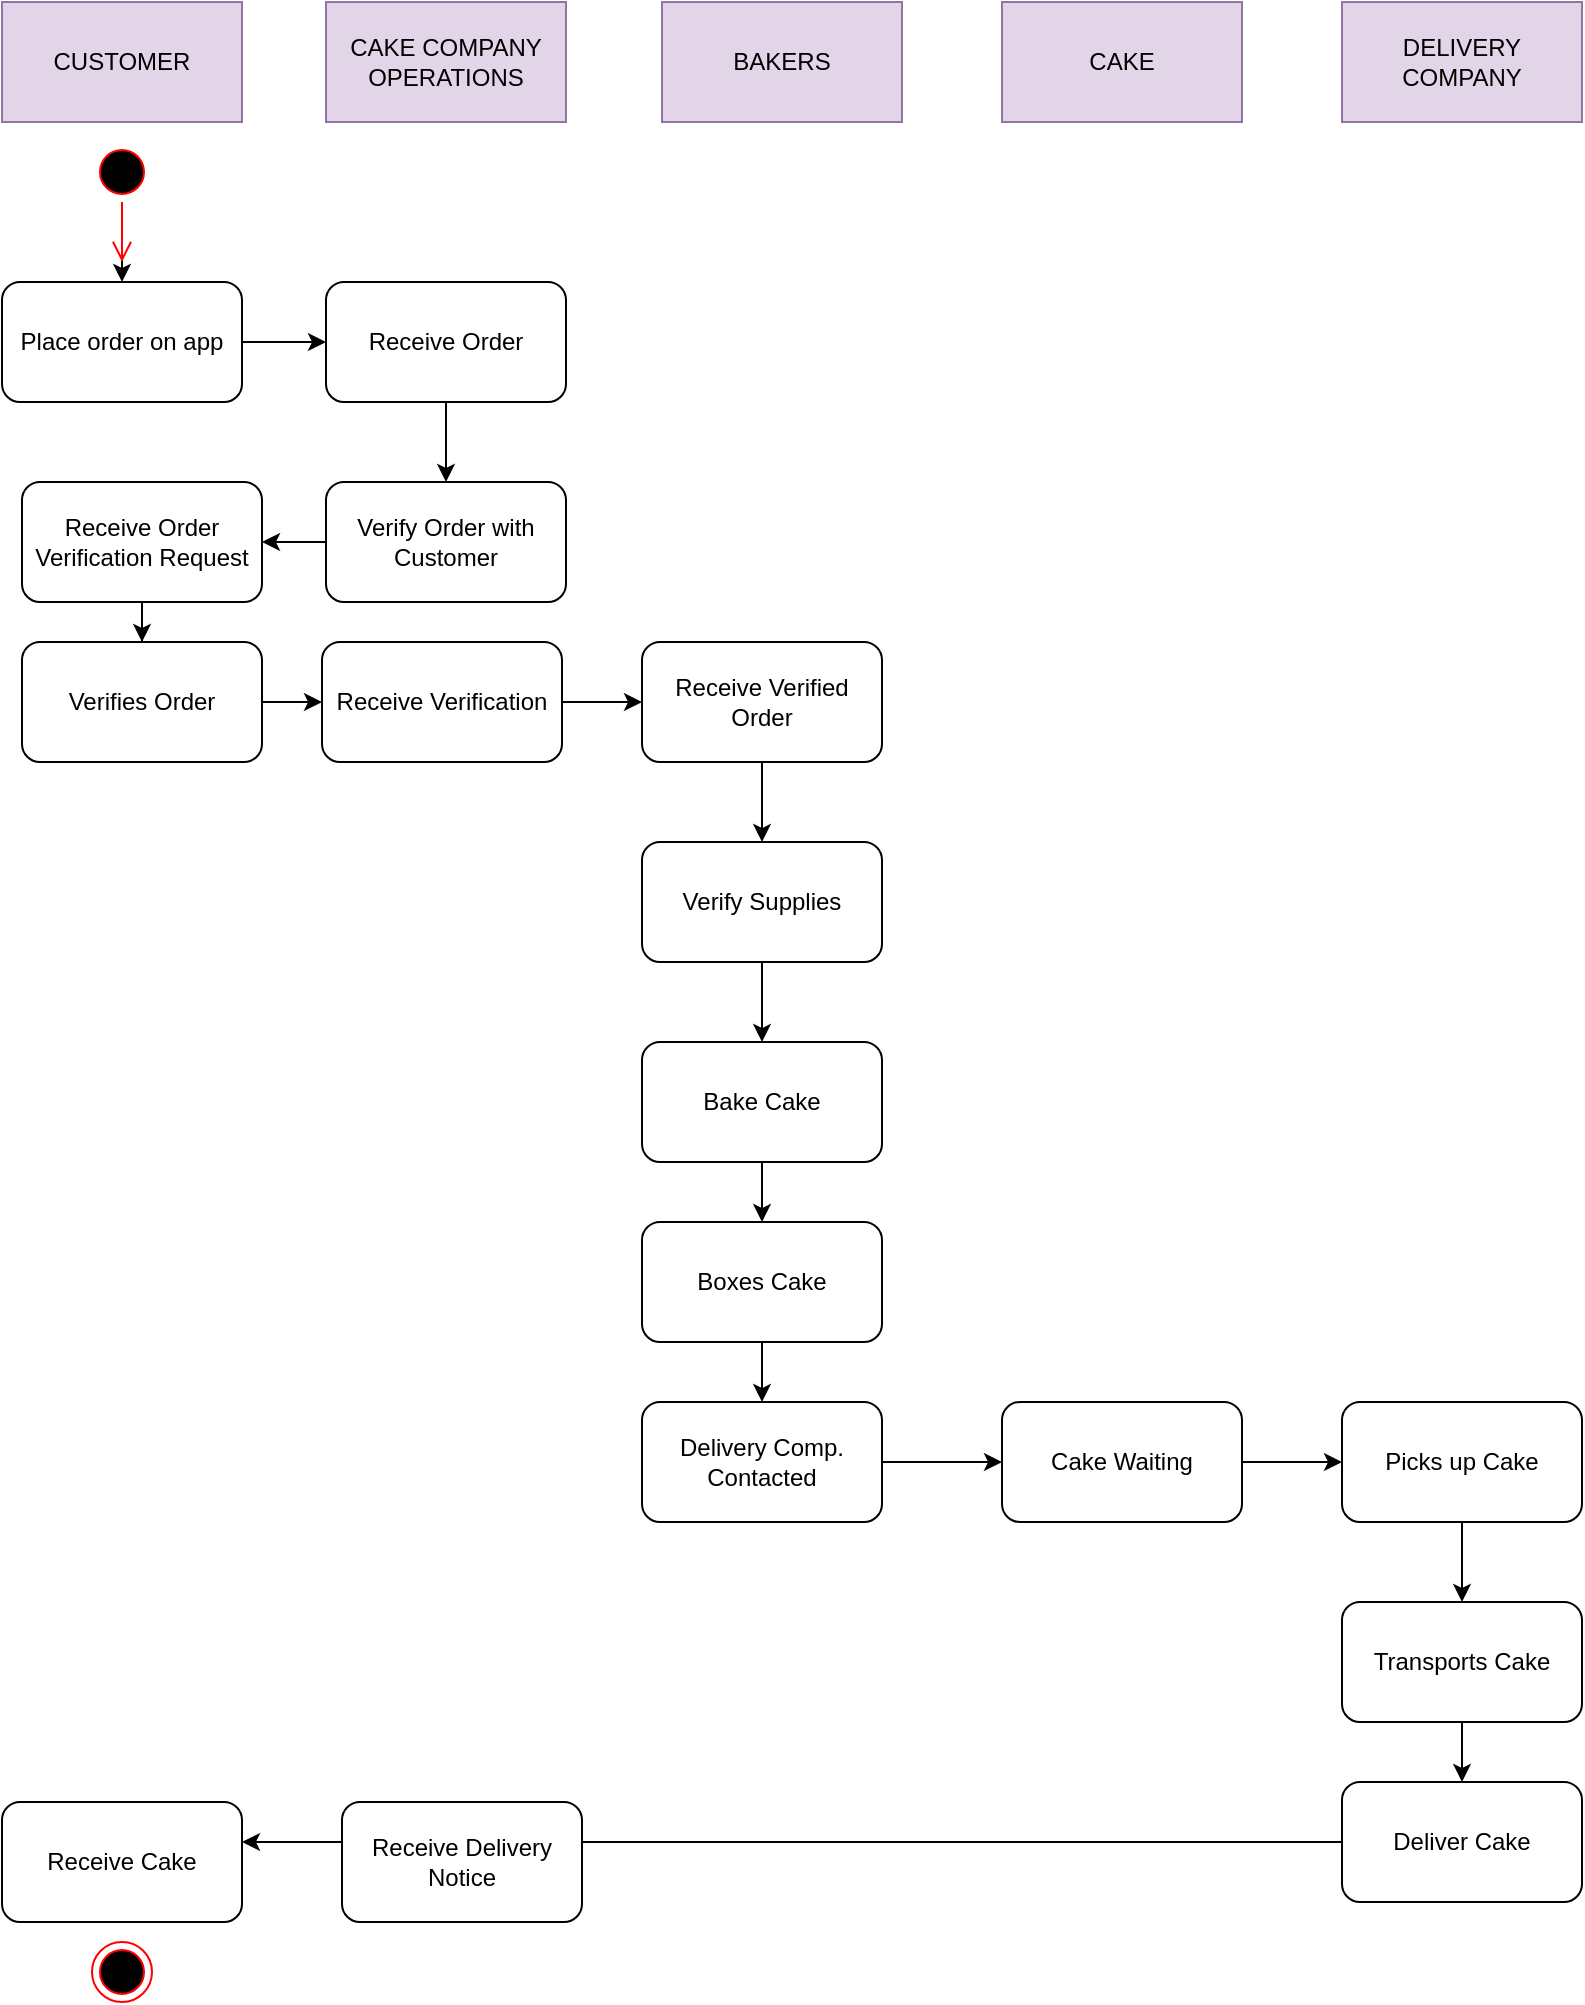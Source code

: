 <mxfile version="16.5.6" type="github">
  <diagram id="iYaZRIAHePzERJaoZHk3" name="Page-1">
    <mxGraphModel dx="1422" dy="684" grid="1" gridSize="10" guides="1" tooltips="1" connect="1" arrows="1" fold="1" page="1" pageScale="1" pageWidth="850" pageHeight="1100" math="0" shadow="0">
      <root>
        <mxCell id="0" />
        <mxCell id="1" parent="0" />
        <mxCell id="kVYlMeQ2x4ugTYPkX56I-1" value="CUSTOMER" style="rounded=0;whiteSpace=wrap;html=1;fillColor=#e1d5e7;strokeColor=#9673a6;" vertex="1" parent="1">
          <mxGeometry x="30" y="60" width="120" height="60" as="geometry" />
        </mxCell>
        <mxCell id="kVYlMeQ2x4ugTYPkX56I-3" value="CAKE COMPANY&lt;br&gt;OPERATIONS" style="rounded=0;whiteSpace=wrap;html=1;fillColor=#e1d5e7;strokeColor=#9673a6;" vertex="1" parent="1">
          <mxGeometry x="192" y="60" width="120" height="60" as="geometry" />
        </mxCell>
        <mxCell id="kVYlMeQ2x4ugTYPkX56I-4" value="BAKERS" style="rounded=0;whiteSpace=wrap;html=1;fillColor=#e1d5e7;strokeColor=#9673a6;" vertex="1" parent="1">
          <mxGeometry x="360" y="60" width="120" height="60" as="geometry" />
        </mxCell>
        <mxCell id="kVYlMeQ2x4ugTYPkX56I-5" value="CAKE" style="rounded=0;whiteSpace=wrap;html=1;fillColor=#e1d5e7;strokeColor=#9673a6;" vertex="1" parent="1">
          <mxGeometry x="530" y="60" width="120" height="60" as="geometry" />
        </mxCell>
        <mxCell id="kVYlMeQ2x4ugTYPkX56I-6" value="DELIVERY&lt;br&gt;COMPANY" style="rounded=0;whiteSpace=wrap;html=1;fillColor=#e1d5e7;strokeColor=#9673a6;" vertex="1" parent="1">
          <mxGeometry x="700" y="60" width="120" height="60" as="geometry" />
        </mxCell>
        <mxCell id="kVYlMeQ2x4ugTYPkX56I-22" value="" style="edgeStyle=orthogonalEdgeStyle;rounded=0;orthogonalLoop=1;jettySize=auto;html=1;" edge="1" parent="1" source="kVYlMeQ2x4ugTYPkX56I-7" target="kVYlMeQ2x4ugTYPkX56I-21">
          <mxGeometry relative="1" as="geometry" />
        </mxCell>
        <mxCell id="kVYlMeQ2x4ugTYPkX56I-7" value="" style="ellipse;html=1;shape=startState;fillColor=#000000;strokeColor=#ff0000;" vertex="1" parent="1">
          <mxGeometry x="75" y="130" width="30" height="30" as="geometry" />
        </mxCell>
        <mxCell id="kVYlMeQ2x4ugTYPkX56I-8" value="" style="edgeStyle=orthogonalEdgeStyle;html=1;verticalAlign=bottom;endArrow=open;endSize=8;strokeColor=#ff0000;rounded=0;" edge="1" source="kVYlMeQ2x4ugTYPkX56I-7" parent="1">
          <mxGeometry relative="1" as="geometry">
            <mxPoint x="90" y="190" as="targetPoint" />
          </mxGeometry>
        </mxCell>
        <mxCell id="kVYlMeQ2x4ugTYPkX56I-24" value="" style="edgeStyle=orthogonalEdgeStyle;rounded=0;orthogonalLoop=1;jettySize=auto;html=1;" edge="1" parent="1" source="kVYlMeQ2x4ugTYPkX56I-21" target="kVYlMeQ2x4ugTYPkX56I-23">
          <mxGeometry relative="1" as="geometry" />
        </mxCell>
        <mxCell id="kVYlMeQ2x4ugTYPkX56I-21" value="Place order on app" style="rounded=1;whiteSpace=wrap;html=1;" vertex="1" parent="1">
          <mxGeometry x="30" y="200" width="120" height="60" as="geometry" />
        </mxCell>
        <mxCell id="kVYlMeQ2x4ugTYPkX56I-26" value="" style="edgeStyle=orthogonalEdgeStyle;rounded=0;orthogonalLoop=1;jettySize=auto;html=1;" edge="1" parent="1" source="kVYlMeQ2x4ugTYPkX56I-23" target="kVYlMeQ2x4ugTYPkX56I-25">
          <mxGeometry relative="1" as="geometry" />
        </mxCell>
        <mxCell id="kVYlMeQ2x4ugTYPkX56I-23" value="Receive Order" style="rounded=1;whiteSpace=wrap;html=1;" vertex="1" parent="1">
          <mxGeometry x="192" y="200" width="120" height="60" as="geometry" />
        </mxCell>
        <mxCell id="kVYlMeQ2x4ugTYPkX56I-54" value="" style="edgeStyle=orthogonalEdgeStyle;rounded=0;orthogonalLoop=1;jettySize=auto;html=1;" edge="1" parent="1" source="kVYlMeQ2x4ugTYPkX56I-25" target="kVYlMeQ2x4ugTYPkX56I-53">
          <mxGeometry relative="1" as="geometry" />
        </mxCell>
        <mxCell id="kVYlMeQ2x4ugTYPkX56I-25" value="&lt;div&gt;Verify Order with&lt;/div&gt;&lt;div&gt;Customer&lt;br&gt;&lt;/div&gt;" style="rounded=1;whiteSpace=wrap;html=1;" vertex="1" parent="1">
          <mxGeometry x="192" y="300" width="120" height="60" as="geometry" />
        </mxCell>
        <mxCell id="kVYlMeQ2x4ugTYPkX56I-30" value="" style="edgeStyle=orthogonalEdgeStyle;rounded=0;orthogonalLoop=1;jettySize=auto;html=1;" edge="1" parent="1" source="kVYlMeQ2x4ugTYPkX56I-27" target="kVYlMeQ2x4ugTYPkX56I-29">
          <mxGeometry relative="1" as="geometry" />
        </mxCell>
        <mxCell id="kVYlMeQ2x4ugTYPkX56I-27" value="&lt;div&gt;Receive Verified&lt;/div&gt;&lt;div&gt;Order&lt;br&gt;&lt;/div&gt;" style="rounded=1;whiteSpace=wrap;html=1;" vertex="1" parent="1">
          <mxGeometry x="350" y="380" width="120" height="60" as="geometry" />
        </mxCell>
        <mxCell id="kVYlMeQ2x4ugTYPkX56I-32" value="" style="edgeStyle=orthogonalEdgeStyle;rounded=0;orthogonalLoop=1;jettySize=auto;html=1;" edge="1" parent="1" source="kVYlMeQ2x4ugTYPkX56I-29" target="kVYlMeQ2x4ugTYPkX56I-31">
          <mxGeometry relative="1" as="geometry" />
        </mxCell>
        <mxCell id="kVYlMeQ2x4ugTYPkX56I-29" value="Verify Supplies" style="rounded=1;whiteSpace=wrap;html=1;" vertex="1" parent="1">
          <mxGeometry x="350" y="480" width="120" height="60" as="geometry" />
        </mxCell>
        <mxCell id="kVYlMeQ2x4ugTYPkX56I-34" value="" style="edgeStyle=orthogonalEdgeStyle;rounded=0;orthogonalLoop=1;jettySize=auto;html=1;" edge="1" parent="1" source="kVYlMeQ2x4ugTYPkX56I-31" target="kVYlMeQ2x4ugTYPkX56I-33">
          <mxGeometry relative="1" as="geometry" />
        </mxCell>
        <mxCell id="kVYlMeQ2x4ugTYPkX56I-31" value="Bake Cake" style="rounded=1;whiteSpace=wrap;html=1;" vertex="1" parent="1">
          <mxGeometry x="350" y="580" width="120" height="60" as="geometry" />
        </mxCell>
        <mxCell id="kVYlMeQ2x4ugTYPkX56I-38" value="" style="edgeStyle=orthogonalEdgeStyle;rounded=0;orthogonalLoop=1;jettySize=auto;html=1;" edge="1" parent="1" source="kVYlMeQ2x4ugTYPkX56I-33" target="kVYlMeQ2x4ugTYPkX56I-37">
          <mxGeometry relative="1" as="geometry" />
        </mxCell>
        <mxCell id="kVYlMeQ2x4ugTYPkX56I-33" value="Boxes Cake" style="rounded=1;whiteSpace=wrap;html=1;" vertex="1" parent="1">
          <mxGeometry x="350" y="670" width="120" height="60" as="geometry" />
        </mxCell>
        <mxCell id="kVYlMeQ2x4ugTYPkX56I-40" value="" style="edgeStyle=orthogonalEdgeStyle;rounded=0;orthogonalLoop=1;jettySize=auto;html=1;" edge="1" parent="1" source="kVYlMeQ2x4ugTYPkX56I-37" target="kVYlMeQ2x4ugTYPkX56I-39">
          <mxGeometry relative="1" as="geometry" />
        </mxCell>
        <mxCell id="kVYlMeQ2x4ugTYPkX56I-37" value="&lt;div&gt;Delivery Comp.&lt;/div&gt;&lt;div&gt;Contacted&lt;br&gt;&lt;/div&gt;" style="rounded=1;whiteSpace=wrap;html=1;" vertex="1" parent="1">
          <mxGeometry x="350" y="760" width="120" height="60" as="geometry" />
        </mxCell>
        <mxCell id="kVYlMeQ2x4ugTYPkX56I-42" value="" style="edgeStyle=orthogonalEdgeStyle;rounded=0;orthogonalLoop=1;jettySize=auto;html=1;" edge="1" parent="1" source="kVYlMeQ2x4ugTYPkX56I-39" target="kVYlMeQ2x4ugTYPkX56I-41">
          <mxGeometry relative="1" as="geometry" />
        </mxCell>
        <mxCell id="kVYlMeQ2x4ugTYPkX56I-39" value="Cake Waiting" style="rounded=1;whiteSpace=wrap;html=1;" vertex="1" parent="1">
          <mxGeometry x="530" y="760" width="120" height="60" as="geometry" />
        </mxCell>
        <mxCell id="kVYlMeQ2x4ugTYPkX56I-44" value="" style="edgeStyle=orthogonalEdgeStyle;rounded=0;orthogonalLoop=1;jettySize=auto;html=1;" edge="1" parent="1" source="kVYlMeQ2x4ugTYPkX56I-41" target="kVYlMeQ2x4ugTYPkX56I-43">
          <mxGeometry relative="1" as="geometry" />
        </mxCell>
        <mxCell id="kVYlMeQ2x4ugTYPkX56I-41" value="Picks up Cake" style="rounded=1;whiteSpace=wrap;html=1;" vertex="1" parent="1">
          <mxGeometry x="700" y="760" width="120" height="60" as="geometry" />
        </mxCell>
        <mxCell id="kVYlMeQ2x4ugTYPkX56I-46" value="" style="edgeStyle=orthogonalEdgeStyle;rounded=0;orthogonalLoop=1;jettySize=auto;html=1;" edge="1" parent="1" source="kVYlMeQ2x4ugTYPkX56I-43" target="kVYlMeQ2x4ugTYPkX56I-45">
          <mxGeometry relative="1" as="geometry" />
        </mxCell>
        <mxCell id="kVYlMeQ2x4ugTYPkX56I-43" value="Transports Cake" style="rounded=1;whiteSpace=wrap;html=1;" vertex="1" parent="1">
          <mxGeometry x="700" y="860" width="120" height="60" as="geometry" />
        </mxCell>
        <mxCell id="kVYlMeQ2x4ugTYPkX56I-48" value="" style="edgeStyle=orthogonalEdgeStyle;rounded=0;orthogonalLoop=1;jettySize=auto;html=1;" edge="1" parent="1" source="kVYlMeQ2x4ugTYPkX56I-45" target="kVYlMeQ2x4ugTYPkX56I-47">
          <mxGeometry relative="1" as="geometry">
            <Array as="points">
              <mxPoint x="760" y="990" />
            </Array>
          </mxGeometry>
        </mxCell>
        <mxCell id="kVYlMeQ2x4ugTYPkX56I-45" value="Deliver Cake" style="rounded=1;whiteSpace=wrap;html=1;" vertex="1" parent="1">
          <mxGeometry x="700" y="950" width="120" height="60" as="geometry" />
        </mxCell>
        <mxCell id="kVYlMeQ2x4ugTYPkX56I-47" value="Receive Cake" style="rounded=1;whiteSpace=wrap;html=1;" vertex="1" parent="1">
          <mxGeometry x="30" y="960" width="120" height="60" as="geometry" />
        </mxCell>
        <mxCell id="kVYlMeQ2x4ugTYPkX56I-51" value="&lt;div&gt;Receive Delivery&lt;/div&gt;&lt;div&gt;Notice&lt;br&gt;&lt;/div&gt;" style="rounded=1;whiteSpace=wrap;html=1;" vertex="1" parent="1">
          <mxGeometry x="200" y="960" width="120" height="60" as="geometry" />
        </mxCell>
        <mxCell id="kVYlMeQ2x4ugTYPkX56I-52" value="" style="ellipse;html=1;shape=endState;fillColor=#000000;strokeColor=#ff0000;" vertex="1" parent="1">
          <mxGeometry x="75" y="1030" width="30" height="30" as="geometry" />
        </mxCell>
        <mxCell id="kVYlMeQ2x4ugTYPkX56I-56" value="" style="edgeStyle=orthogonalEdgeStyle;rounded=0;orthogonalLoop=1;jettySize=auto;html=1;" edge="1" parent="1" source="kVYlMeQ2x4ugTYPkX56I-53" target="kVYlMeQ2x4ugTYPkX56I-55">
          <mxGeometry relative="1" as="geometry" />
        </mxCell>
        <mxCell id="kVYlMeQ2x4ugTYPkX56I-53" value="Receive Order Verification Request" style="rounded=1;whiteSpace=wrap;html=1;" vertex="1" parent="1">
          <mxGeometry x="40" y="300" width="120" height="60" as="geometry" />
        </mxCell>
        <mxCell id="kVYlMeQ2x4ugTYPkX56I-58" value="" style="edgeStyle=orthogonalEdgeStyle;rounded=0;orthogonalLoop=1;jettySize=auto;html=1;" edge="1" parent="1" source="kVYlMeQ2x4ugTYPkX56I-55" target="kVYlMeQ2x4ugTYPkX56I-57">
          <mxGeometry relative="1" as="geometry" />
        </mxCell>
        <mxCell id="kVYlMeQ2x4ugTYPkX56I-55" value="Verifies Order" style="rounded=1;whiteSpace=wrap;html=1;" vertex="1" parent="1">
          <mxGeometry x="40" y="380" width="120" height="60" as="geometry" />
        </mxCell>
        <mxCell id="kVYlMeQ2x4ugTYPkX56I-59" value="" style="edgeStyle=orthogonalEdgeStyle;rounded=0;orthogonalLoop=1;jettySize=auto;html=1;" edge="1" parent="1" source="kVYlMeQ2x4ugTYPkX56I-57" target="kVYlMeQ2x4ugTYPkX56I-27">
          <mxGeometry relative="1" as="geometry" />
        </mxCell>
        <mxCell id="kVYlMeQ2x4ugTYPkX56I-57" value="Receive Verification" style="rounded=1;whiteSpace=wrap;html=1;" vertex="1" parent="1">
          <mxGeometry x="190" y="380" width="120" height="60" as="geometry" />
        </mxCell>
      </root>
    </mxGraphModel>
  </diagram>
</mxfile>
